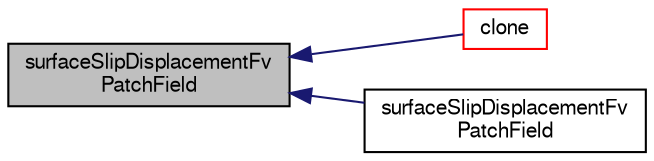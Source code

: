 digraph "surfaceSlipDisplacementFvPatchField"
{
  bgcolor="transparent";
  edge [fontname="FreeSans",fontsize="10",labelfontname="FreeSans",labelfontsize="10"];
  node [fontname="FreeSans",fontsize="10",shape=record];
  rankdir="LR";
  Node1 [label="surfaceSlipDisplacementFv\lPatchField",height=0.2,width=0.4,color="black", fillcolor="grey75", style="filled", fontcolor="black"];
  Node1 -> Node2 [dir="back",color="midnightblue",fontsize="10",style="solid",fontname="FreeSans"];
  Node2 [label="clone",height=0.2,width=0.4,color="red",URL="$a23346.html#a3b748d8418dd1e3ff70b8749bab69840",tooltip="Construct and return a clone. "];
  Node1 -> Node4 [dir="back",color="midnightblue",fontsize="10",style="solid",fontname="FreeSans"];
  Node4 [label="surfaceSlipDisplacementFv\lPatchField",height=0.2,width=0.4,color="black",URL="$a23346.html#a7d75ce8a763c8a499e8eb2e6690383c8",tooltip="Construct from patch, internal field and dictionary. "];
}
